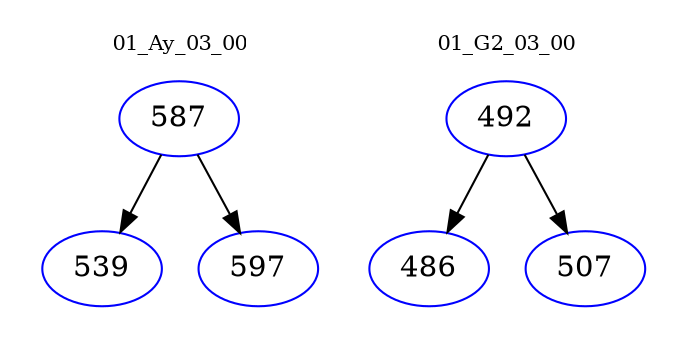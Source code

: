 digraph{
subgraph cluster_0 {
color = white
label = "01_Ay_03_00";
fontsize=10;
T0_587 [label="587", color="blue"]
T0_587 -> T0_539 [color="black"]
T0_539 [label="539", color="blue"]
T0_587 -> T0_597 [color="black"]
T0_597 [label="597", color="blue"]
}
subgraph cluster_1 {
color = white
label = "01_G2_03_00";
fontsize=10;
T1_492 [label="492", color="blue"]
T1_492 -> T1_486 [color="black"]
T1_486 [label="486", color="blue"]
T1_492 -> T1_507 [color="black"]
T1_507 [label="507", color="blue"]
}
}
